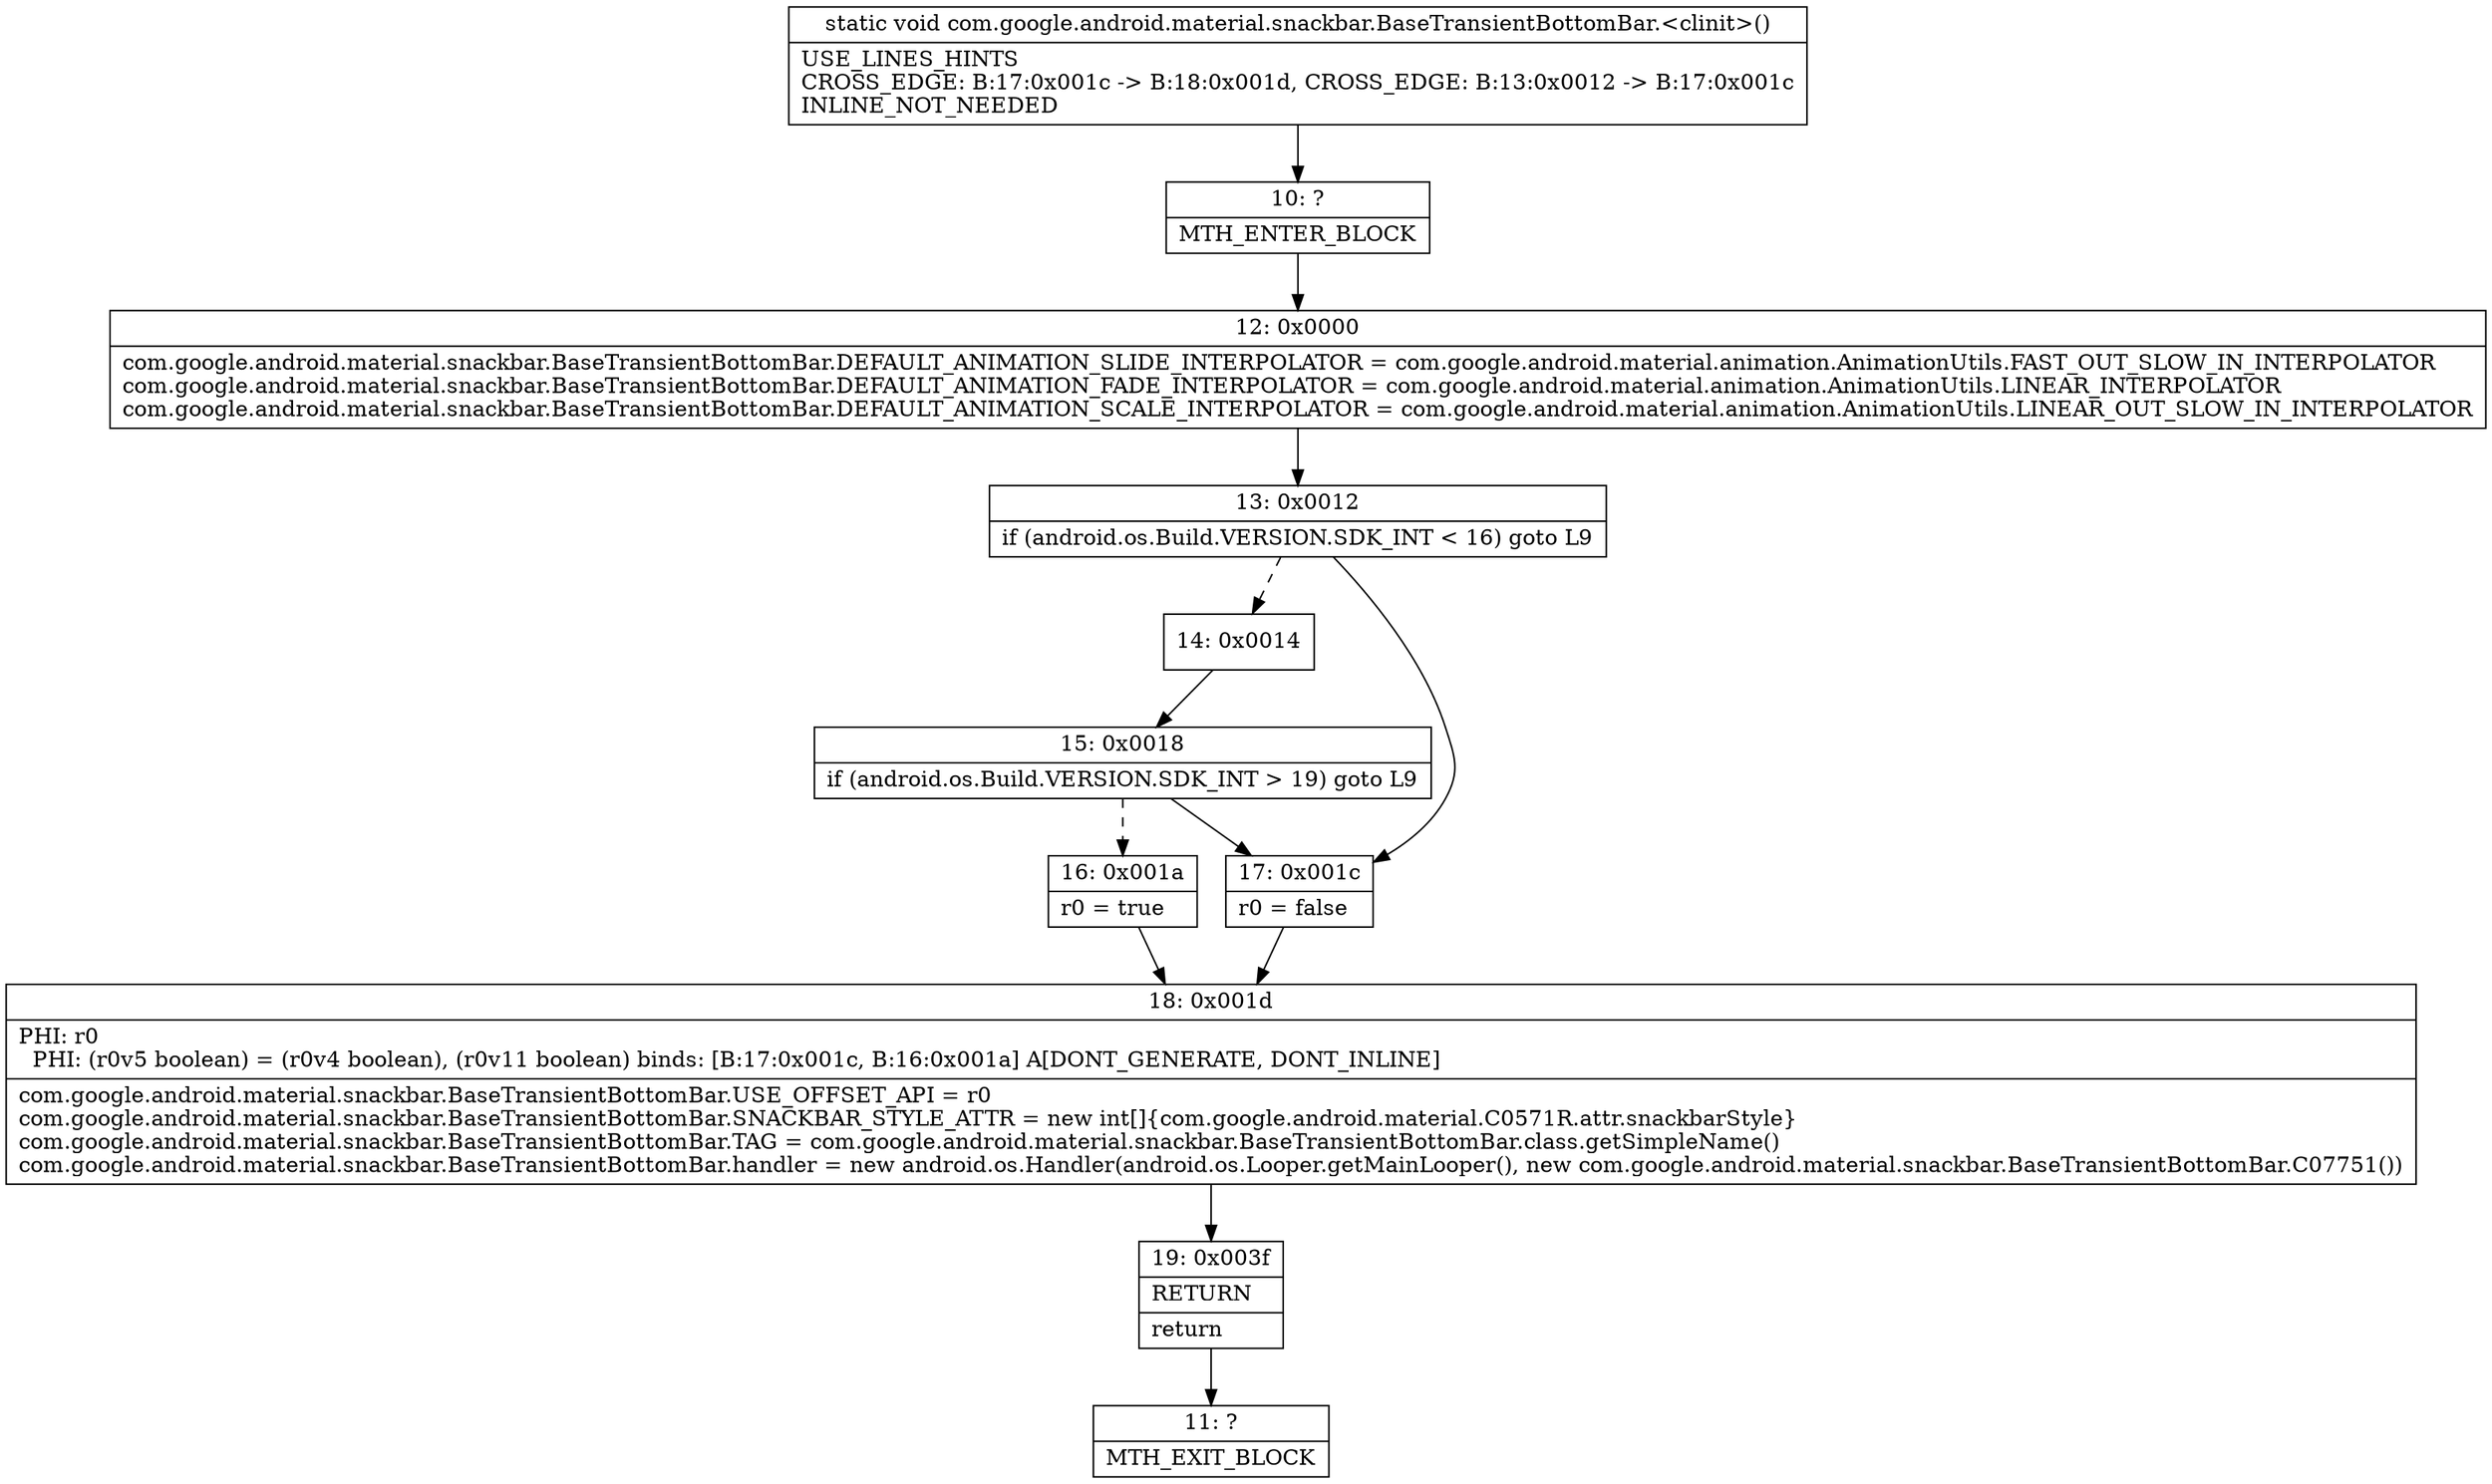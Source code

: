 digraph "CFG forcom.google.android.material.snackbar.BaseTransientBottomBar.\<clinit\>()V" {
Node_10 [shape=record,label="{10\:\ ?|MTH_ENTER_BLOCK\l}"];
Node_12 [shape=record,label="{12\:\ 0x0000|com.google.android.material.snackbar.BaseTransientBottomBar.DEFAULT_ANIMATION_SLIDE_INTERPOLATOR = com.google.android.material.animation.AnimationUtils.FAST_OUT_SLOW_IN_INTERPOLATOR\lcom.google.android.material.snackbar.BaseTransientBottomBar.DEFAULT_ANIMATION_FADE_INTERPOLATOR = com.google.android.material.animation.AnimationUtils.LINEAR_INTERPOLATOR\lcom.google.android.material.snackbar.BaseTransientBottomBar.DEFAULT_ANIMATION_SCALE_INTERPOLATOR = com.google.android.material.animation.AnimationUtils.LINEAR_OUT_SLOW_IN_INTERPOLATOR\l}"];
Node_13 [shape=record,label="{13\:\ 0x0012|if (android.os.Build.VERSION.SDK_INT \< 16) goto L9\l}"];
Node_14 [shape=record,label="{14\:\ 0x0014}"];
Node_15 [shape=record,label="{15\:\ 0x0018|if (android.os.Build.VERSION.SDK_INT \> 19) goto L9\l}"];
Node_16 [shape=record,label="{16\:\ 0x001a|r0 = true\l}"];
Node_18 [shape=record,label="{18\:\ 0x001d|PHI: r0 \l  PHI: (r0v5 boolean) = (r0v4 boolean), (r0v11 boolean) binds: [B:17:0x001c, B:16:0x001a] A[DONT_GENERATE, DONT_INLINE]\l|com.google.android.material.snackbar.BaseTransientBottomBar.USE_OFFSET_API = r0\lcom.google.android.material.snackbar.BaseTransientBottomBar.SNACKBAR_STYLE_ATTR = new int[]\{com.google.android.material.C0571R.attr.snackbarStyle\}\lcom.google.android.material.snackbar.BaseTransientBottomBar.TAG = com.google.android.material.snackbar.BaseTransientBottomBar.class.getSimpleName()\lcom.google.android.material.snackbar.BaseTransientBottomBar.handler = new android.os.Handler(android.os.Looper.getMainLooper(), new com.google.android.material.snackbar.BaseTransientBottomBar.C07751())\l}"];
Node_19 [shape=record,label="{19\:\ 0x003f|RETURN\l|return\l}"];
Node_11 [shape=record,label="{11\:\ ?|MTH_EXIT_BLOCK\l}"];
Node_17 [shape=record,label="{17\:\ 0x001c|r0 = false\l}"];
MethodNode[shape=record,label="{static void com.google.android.material.snackbar.BaseTransientBottomBar.\<clinit\>()  | USE_LINES_HINTS\lCROSS_EDGE: B:17:0x001c \-\> B:18:0x001d, CROSS_EDGE: B:13:0x0012 \-\> B:17:0x001c\lINLINE_NOT_NEEDED\l}"];
MethodNode -> Node_10;Node_10 -> Node_12;
Node_12 -> Node_13;
Node_13 -> Node_14[style=dashed];
Node_13 -> Node_17;
Node_14 -> Node_15;
Node_15 -> Node_16[style=dashed];
Node_15 -> Node_17;
Node_16 -> Node_18;
Node_18 -> Node_19;
Node_19 -> Node_11;
Node_17 -> Node_18;
}

